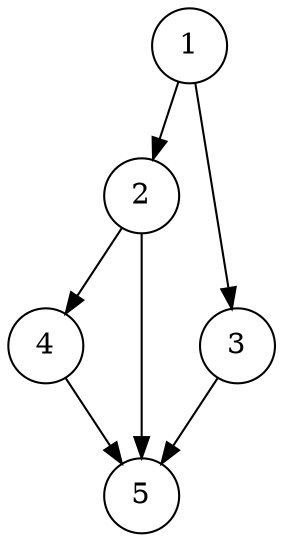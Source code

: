 digraph {
	rankdir="UD";
	1 [shape=circle pos="0,2.2!"]
	2 [shape=circle pos="1,1.8!"]
	3 [shape=circle pos="0,1.4!"]
	4 [shape=circle pos="2,1.4!"]
	5 [shape=circle pos="1,1!"]
	1 -> 2
	1 -> 3
	2 -> 4
	2 -> 5
	3 -> 5
	4 -> 5
}